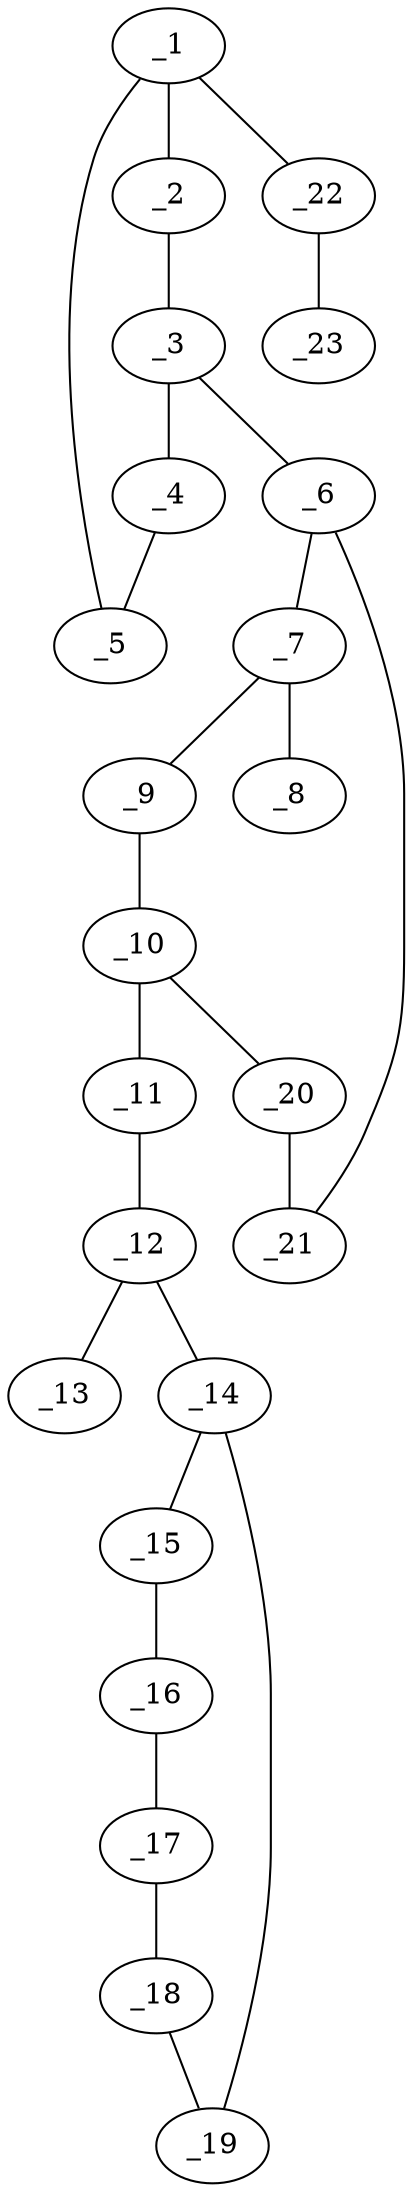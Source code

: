 graph molid614939 {
	_1	 [charge=0,
		chem=1,
		symbol="C  ",
		x="3.2321",
		y="3.6581"];
	_2	 [charge=0,
		chem=2,
		symbol="O  ",
		x="2.923",
		y="2.7071"];
	_1 -- _2	 [valence=1];
	_5	 [charge=0,
		chem=1,
		symbol="C  ",
		x="4.2321",
		y="3.6581"];
	_1 -- _5	 [valence=1];
	_22	 [charge=0,
		chem=1,
		symbol="C  ",
		x="2.6443",
		y="4.4672"];
	_1 -- _22	 [valence=1];
	_3	 [charge=0,
		chem=1,
		symbol="C  ",
		x="3.7321",
		y="2.1193"];
	_2 -- _3	 [valence=1];
	_4	 [charge=0,
		chem=1,
		symbol="C  ",
		x="4.5411",
		y="2.7071"];
	_3 -- _4	 [valence=1];
	_6	 [charge=0,
		chem=4,
		symbol="N  ",
		x="3.7321",
		y="1.1193"];
	_3 -- _6	 [valence=1];
	_4 -- _5	 [valence=1];
	_7	 [charge=0,
		chem=1,
		symbol="C  ",
		x="2.866",
		y="0.6193"];
	_6 -- _7	 [valence=1];
	_21	 [charge=0,
		chem=1,
		symbol="C  ",
		x="4.5981",
		y="0.6193"];
	_6 -- _21	 [valence=1];
	_8	 [charge=0,
		chem=2,
		symbol="O  ",
		x=2,
		y="1.1193"];
	_7 -- _8	 [valence=2];
	_9	 [charge=0,
		chem=4,
		symbol="N  ",
		x="2.866",
		y="-0.3807"];
	_7 -- _9	 [valence=1];
	_10	 [charge=0,
		chem=1,
		symbol="C  ",
		x="3.732",
		y="-0.8807"];
	_9 -- _10	 [valence=2];
	_11	 [charge=0,
		chem=4,
		symbol="N  ",
		x="3.732",
		y="-1.8807"];
	_10 -- _11	 [valence=1];
	_20	 [charge=0,
		chem=1,
		symbol="C  ",
		x="4.5981",
		y="-0.3807"];
	_10 -- _20	 [valence=1];
	_12	 [charge=0,
		chem=1,
		symbol="C  ",
		x="4.5981",
		y="-2.3807"];
	_11 -- _12	 [valence=1];
	_13	 [charge=0,
		chem=2,
		symbol="O  ",
		x="5.4641",
		y="-1.8807"];
	_12 -- _13	 [valence=2];
	_14	 [charge=0,
		chem=1,
		symbol="C  ",
		x="4.5981",
		y="-3.3807"];
	_12 -- _14	 [valence=1];
	_15	 [charge=0,
		chem=1,
		symbol="C  ",
		x="3.732",
		y="-3.8807"];
	_14 -- _15	 [valence=1];
	_19	 [charge=0,
		chem=1,
		symbol="C  ",
		x="5.4641",
		y="-3.8807"];
	_14 -- _19	 [valence=2];
	_16	 [charge=0,
		chem=1,
		symbol="C  ",
		x="3.732",
		y="-4.8807"];
	_15 -- _16	 [valence=2];
	_17	 [charge=0,
		chem=1,
		symbol="C  ",
		x="4.5981",
		y="-5.3807"];
	_16 -- _17	 [valence=1];
	_18	 [charge=0,
		chem=1,
		symbol="C  ",
		x="5.4641",
		y="-4.8807"];
	_17 -- _18	 [valence=2];
	_18 -- _19	 [valence=1];
	_20 -- _21	 [valence=2];
	_23	 [charge=0,
		chem=2,
		symbol="O  ",
		x="3.051",
		y="5.3807"];
	_22 -- _23	 [valence=1];
}
